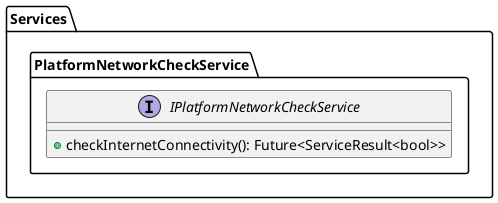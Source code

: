 @startuml Platform NetworkCheck Service - class diagram 
package Services{
    package PlatformNetworkCheckService{
        interface IPlatformNetworkCheckService{
            + checkInternetConnectivity(): Future<ServiceResult<bool>>
           
        }
    }
}

newpage 
title checkInternetConnectivity()
package Pages{
    package DashboardScreen{
        class DashboardScreenVM{
                + filterSearchResults(required String queryValue) : Future<void>
                + invokeDeleteProject(required String projectId) : Future<void>  
                + invokeCreateProject(required RequestProjectBO projectDetails) : Future<void>
                + invokeUpdate(required VersionBO version) : Future<void>
                + fetchUserDetails() : Future<void>
                + fetchUserProfilePic() : Future<void>
                + checkVersionUpdate(required bool isVerifiedStatus) : Future<VersionBO?>
        }
    }

}

package Services{
    package PlatformNetworkCheckService{
        interface IPlatformNetworkCheckService{
            + checkInternetConnectivity(): Future<ServiceResult<bool>>
           
        }
    }
}

IPlatformNetworkCheckService <-- DashboardScreenVM

newpage 
title checkInternetConnectivity()

package Services{
    package PlatformNetworkCheckService{
        interface IPlatformNetworkCheckService{
            + checkInternetConnectivity(): Future<ServiceResult<bool>>
           
        }
    }
}

package Pages{
    package LoginScreen{
        Class LoginScreenVM {
            + requestMicrosoftAccessToken(required String authorizationCode): Future<String?>
            + requestAppifyAccessToken(): Future<String?>
            + requestUser(): Future<UserBO?>
            + checkVersionUpdate(required bool isVerifiedStatus) : Future<VersionBO?>
        
        }
    }
}
IPlatformNetworkCheckService <-- LoginScreenVM




newpage
package Services{
    package PlatformNetworkCheckService{
        interface IPlatformNetworkCheckService{
            + checkInternetConnectivity(): Future<ServiceResult<bool>>
           
        }
    }
}

package Pages{
    package InternetConnectivityScreen{
        Class InternetConnectivityScreenVM {
            + tryAgain(): Future<void>
        
        }
    }
}
IPlatformNetworkCheckService <-- InternetConnectivityScreenVM
@enduml

